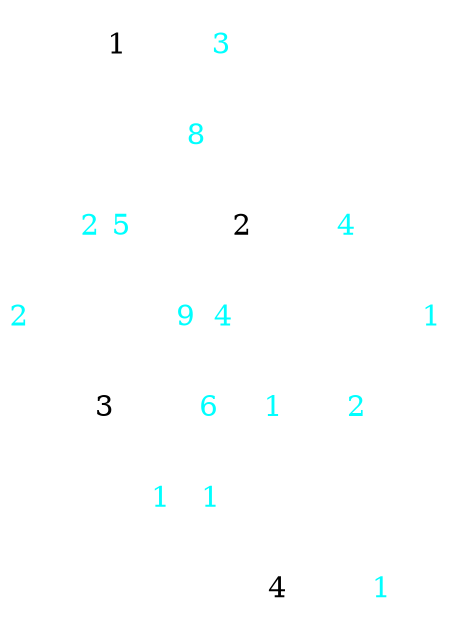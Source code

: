 digraph grafo {
	node[shape = none fillcolor = "#ffffff00" style = filled]
	bgcolor=transparent;
	bgimage="./image/Fondo.png";
	node [shape=none, image="./image/Estrella.png"];
    1 -> 1 [label=3 color="#ffffff" fontcolor=aqua];
    1 -> 2 [label=8 color="#ffffff" fontcolor=aqua];
    1 -> 3 [label=5 color="#ffffff" fontcolor=aqua];
    1 -> 4 [label=2 color="#ffffff" fontcolor=aqua];
    2 -> 2 [label=4 color="#ffffff" fontcolor=aqua];
    2 -> 3 [label=9 color="#ffffff" fontcolor=aqua];
    2 -> 4 [label=2 color="#ffffff" fontcolor=aqua];
    3 -> 1 [label=2 color="#ffffff" fontcolor=aqua];
    3 -> 2 [label=4 color="#ffffff" fontcolor=aqua];
    3 -> 3 [label=6 color="#ffffff" fontcolor=aqua];
    3 -> 4 [label=1 color="#ffffff" fontcolor=aqua];
    4 -> 1 [label=1 color="#ffffff" fontcolor=aqua];
    4 -> 2 [label=1 color="#ffffff" fontcolor=aqua];
    4 -> 3 [label=1 color="#ffffff" fontcolor=aqua];
    4 -> 4 [label=1 color="#ffffff" fontcolor=aqua];
}